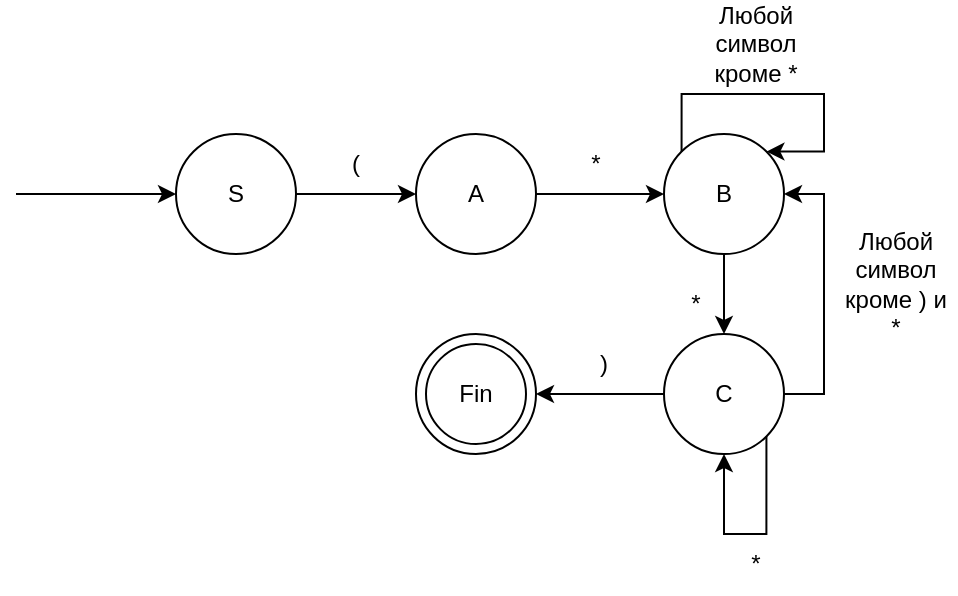 <mxfile version="20.3.2" type="device"><diagram id="Nf9yUXHVuLAgGNKkPaqL" name="Страница 1"><mxGraphModel dx="1278" dy="575" grid="1" gridSize="10" guides="1" tooltips="1" connect="1" arrows="1" fold="1" page="1" pageScale="1" pageWidth="827" pageHeight="1169" math="0" shadow="0"><root><mxCell id="0"/><mxCell id="1" parent="0"/><mxCell id="JdOB0JZkb6625iLrmjpR-9" style="edgeStyle=orthogonalEdgeStyle;rounded=0;orthogonalLoop=1;jettySize=auto;html=1;exitX=1;exitY=0.5;exitDx=0;exitDy=0;entryX=0;entryY=0.5;entryDx=0;entryDy=0;" parent="1" source="JdOB0JZkb6625iLrmjpR-1" target="JdOB0JZkb6625iLrmjpR-3" edge="1"><mxGeometry relative="1" as="geometry"/></mxCell><mxCell id="JdOB0JZkb6625iLrmjpR-1" value="S" style="ellipse;whiteSpace=wrap;html=1;aspect=fixed;" parent="1" vertex="1"><mxGeometry x="170" y="130" width="60" height="60" as="geometry"/></mxCell><mxCell id="JdOB0JZkb6625iLrmjpR-2" value="" style="endArrow=classic;html=1;rounded=0;entryX=0;entryY=0.5;entryDx=0;entryDy=0;" parent="1" target="JdOB0JZkb6625iLrmjpR-1" edge="1"><mxGeometry width="50" height="50" relative="1" as="geometry"><mxPoint x="90" y="160" as="sourcePoint"/><mxPoint x="120" y="150" as="targetPoint"/></mxGeometry></mxCell><mxCell id="JdOB0JZkb6625iLrmjpR-11" style="edgeStyle=orthogonalEdgeStyle;rounded=0;orthogonalLoop=1;jettySize=auto;html=1;exitX=1;exitY=0.5;exitDx=0;exitDy=0;entryX=0;entryY=0.5;entryDx=0;entryDy=0;" parent="1" source="JdOB0JZkb6625iLrmjpR-3" target="JdOB0JZkb6625iLrmjpR-4" edge="1"><mxGeometry relative="1" as="geometry"/></mxCell><mxCell id="JdOB0JZkb6625iLrmjpR-3" value="A" style="ellipse;whiteSpace=wrap;html=1;aspect=fixed;" parent="1" vertex="1"><mxGeometry x="290" y="130" width="60" height="60" as="geometry"/></mxCell><mxCell id="JdOB0JZkb6625iLrmjpR-19" style="edgeStyle=orthogonalEdgeStyle;rounded=0;orthogonalLoop=1;jettySize=auto;html=1;exitX=0.5;exitY=1;exitDx=0;exitDy=0;entryX=0.5;entryY=0;entryDx=0;entryDy=0;" parent="1" source="JdOB0JZkb6625iLrmjpR-4" target="JdOB0JZkb6625iLrmjpR-5" edge="1"><mxGeometry relative="1" as="geometry"/></mxCell><mxCell id="JdOB0JZkb6625iLrmjpR-4" value="B" style="ellipse;whiteSpace=wrap;html=1;aspect=fixed;" parent="1" vertex="1"><mxGeometry x="414" y="130" width="60" height="60" as="geometry"/></mxCell><mxCell id="JdOB0JZkb6625iLrmjpR-21" style="edgeStyle=orthogonalEdgeStyle;rounded=0;orthogonalLoop=1;jettySize=auto;html=1;exitX=0;exitY=0.5;exitDx=0;exitDy=0;entryX=1;entryY=0.5;entryDx=0;entryDy=0;" parent="1" source="JdOB0JZkb6625iLrmjpR-5" target="JdOB0JZkb6625iLrmjpR-7" edge="1"><mxGeometry relative="1" as="geometry"><mxPoint x="330" y="260" as="targetPoint"/></mxGeometry></mxCell><mxCell id="JdOB0JZkb6625iLrmjpR-26" style="edgeStyle=orthogonalEdgeStyle;rounded=0;orthogonalLoop=1;jettySize=auto;html=1;exitX=1;exitY=0.5;exitDx=0;exitDy=0;entryX=1;entryY=0.5;entryDx=0;entryDy=0;" parent="1" source="JdOB0JZkb6625iLrmjpR-5" target="JdOB0JZkb6625iLrmjpR-4" edge="1"><mxGeometry relative="1" as="geometry"/></mxCell><mxCell id="JdOB0JZkb6625iLrmjpR-5" value="C" style="ellipse;whiteSpace=wrap;html=1;aspect=fixed;" parent="1" vertex="1"><mxGeometry x="414" y="230" width="60" height="60" as="geometry"/></mxCell><mxCell id="JdOB0JZkb6625iLrmjpR-7" value="&lt;span style=&quot;color: rgba(0, 0, 0, 0); font-family: monospace; font-size: 0px; text-align: start;&quot;&gt;%3CmxGraphModel%3E%3Croot%3E%3CmxCell%20id%3D%220%22%2F%3E%3CmxCell%20id%3D%221%22%20parent%3D%220%22%2F%3E%3CmxCell%20id%3D%222%22%20value%3D%22%22%20style%3D%22ellipse%3BwhiteSpace%3Dwrap%3Bhtml%3D1%3Baspect%3Dfixed%3B%22%20vertex%3D%221%22%20parent%3D%221%22%3E%3CmxGeometry%20x%3D%22290%22%20y%3D%22130%22%20width%3D%2260%22%20height%3D%2260%22%20as%3D%22geometry%22%2F%3E%3C%2FmxCell%3E%3C%2Froot%3E%3C%2FmxGraphModel%3E&lt;/span&gt;" style="ellipse;whiteSpace=wrap;html=1;aspect=fixed;" parent="1" vertex="1"><mxGeometry x="290" y="230" width="60" height="60" as="geometry"/></mxCell><mxCell id="JdOB0JZkb6625iLrmjpR-8" value="Fin" style="ellipse;whiteSpace=wrap;html=1;aspect=fixed;" parent="1" vertex="1"><mxGeometry x="295" y="235" width="50" height="50" as="geometry"/></mxCell><mxCell id="JdOB0JZkb6625iLrmjpR-10" value="(" style="text;html=1;strokeColor=none;fillColor=none;align=center;verticalAlign=middle;whiteSpace=wrap;rounded=0;" parent="1" vertex="1"><mxGeometry x="230" y="130" width="60" height="30" as="geometry"/></mxCell><mxCell id="JdOB0JZkb6625iLrmjpR-12" value="*" style="text;html=1;strokeColor=none;fillColor=none;align=center;verticalAlign=middle;whiteSpace=wrap;rounded=0;" parent="1" vertex="1"><mxGeometry x="350" y="130" width="60" height="30" as="geometry"/></mxCell><mxCell id="JdOB0JZkb6625iLrmjpR-16" value="Любой символ кроме *" style="text;html=1;strokeColor=none;fillColor=none;align=center;verticalAlign=middle;whiteSpace=wrap;rounded=0;" parent="1" vertex="1"><mxGeometry x="430" y="70" width="60" height="30" as="geometry"/></mxCell><mxCell id="JdOB0JZkb6625iLrmjpR-22" value="*" style="text;html=1;strokeColor=none;fillColor=none;align=center;verticalAlign=middle;whiteSpace=wrap;rounded=0;" parent="1" vertex="1"><mxGeometry x="400" y="200" width="60" height="30" as="geometry"/></mxCell><mxCell id="JdOB0JZkb6625iLrmjpR-25" style="edgeStyle=orthogonalEdgeStyle;rounded=0;orthogonalLoop=1;jettySize=auto;html=1;exitX=0;exitY=0;exitDx=0;exitDy=0;entryX=1;entryY=0;entryDx=0;entryDy=0;" parent="1" source="JdOB0JZkb6625iLrmjpR-4" target="JdOB0JZkb6625iLrmjpR-4" edge="1"><mxGeometry relative="1" as="geometry"><Array as="points"><mxPoint x="423" y="110"/><mxPoint x="494" y="110"/><mxPoint x="494" y="139"/></Array></mxGeometry></mxCell><mxCell id="JdOB0JZkb6625iLrmjpR-27" value="Любой символ&lt;br&gt;кроме ) и *" style="text;html=1;strokeColor=none;fillColor=none;align=center;verticalAlign=middle;whiteSpace=wrap;rounded=0;" parent="1" vertex="1"><mxGeometry x="500" y="190" width="60" height="30" as="geometry"/></mxCell><mxCell id="JdOB0JZkb6625iLrmjpR-28" value=")" style="text;html=1;strokeColor=none;fillColor=none;align=center;verticalAlign=middle;whiteSpace=wrap;rounded=0;" parent="1" vertex="1"><mxGeometry x="354" y="230" width="60" height="30" as="geometry"/></mxCell><mxCell id="1uqYyrxmYk__luv6WO5i-2" style="edgeStyle=orthogonalEdgeStyle;rounded=0;orthogonalLoop=1;jettySize=auto;html=1;exitX=1;exitY=1;exitDx=0;exitDy=0;entryX=0.5;entryY=1;entryDx=0;entryDy=0;" edge="1" parent="1" source="JdOB0JZkb6625iLrmjpR-5" target="JdOB0JZkb6625iLrmjpR-5"><mxGeometry relative="1" as="geometry"><Array as="points"><mxPoint x="465" y="330"/><mxPoint x="444" y="330"/></Array></mxGeometry></mxCell><mxCell id="1uqYyrxmYk__luv6WO5i-3" value="*" style="text;html=1;strokeColor=none;fillColor=none;align=center;verticalAlign=middle;whiteSpace=wrap;rounded=0;" vertex="1" parent="1"><mxGeometry x="430" y="330" width="60" height="30" as="geometry"/></mxCell></root></mxGraphModel></diagram></mxfile>